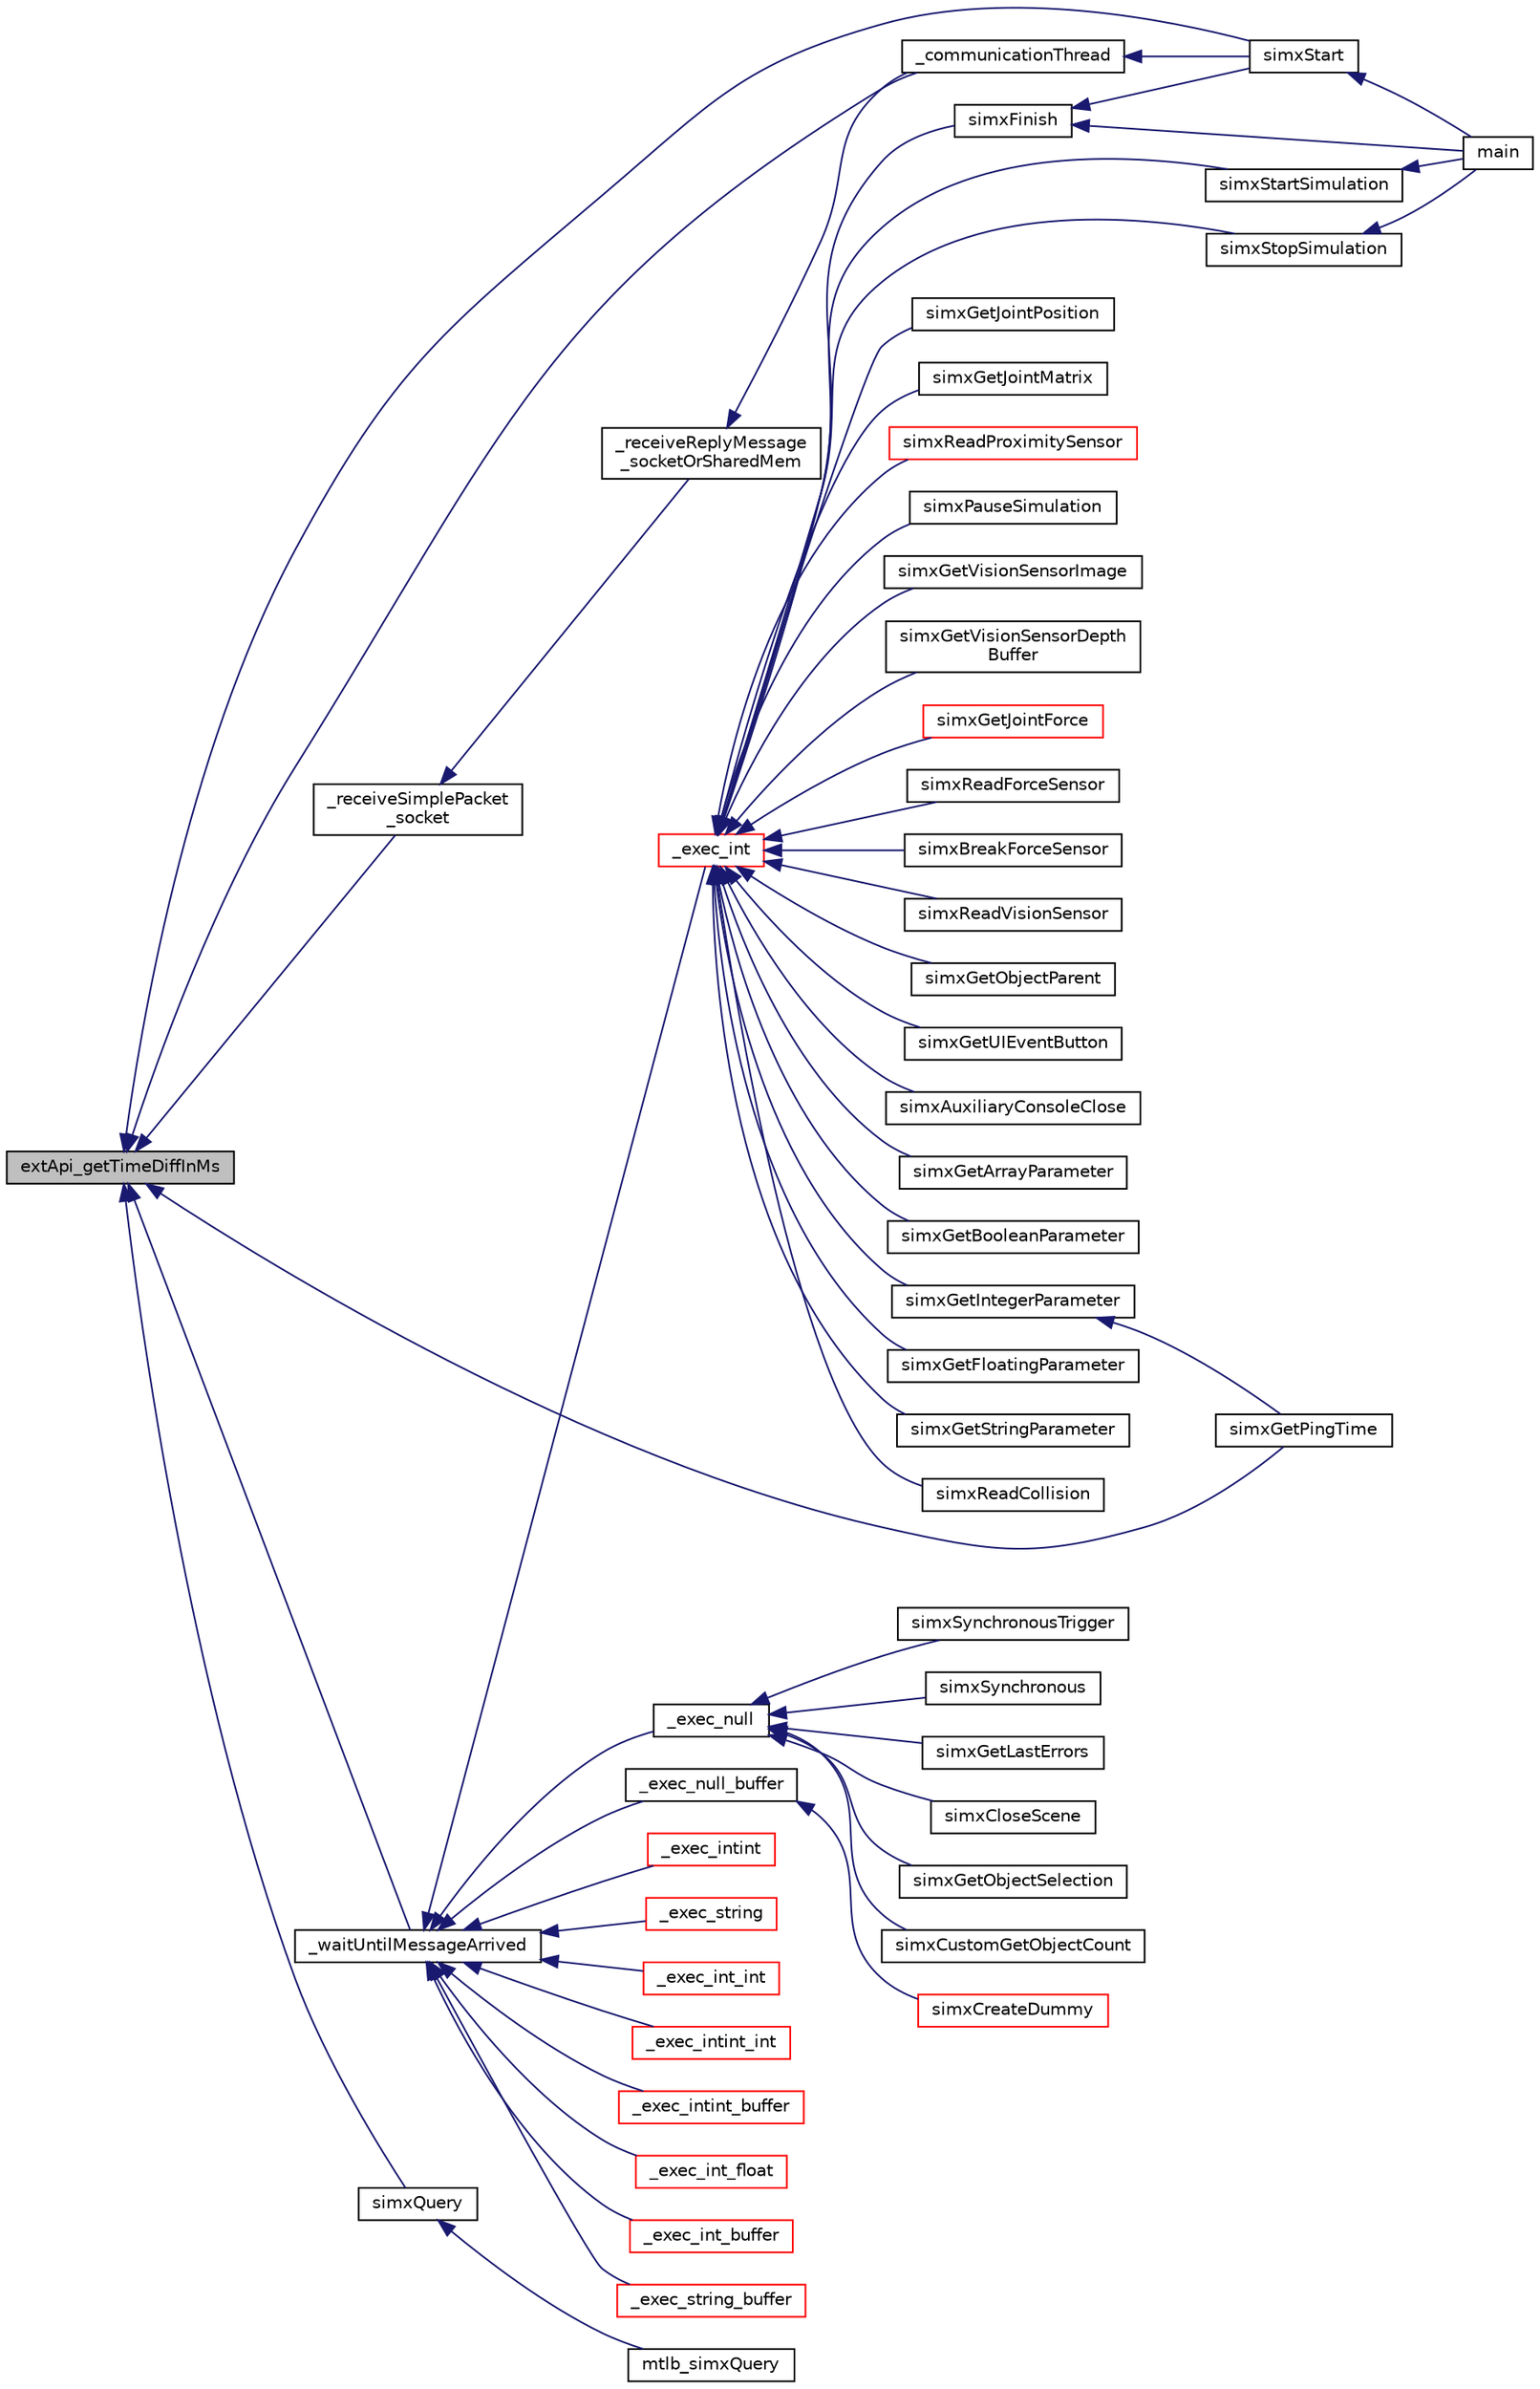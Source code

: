 digraph "extApi_getTimeDiffInMs"
{
  edge [fontname="Helvetica",fontsize="10",labelfontname="Helvetica",labelfontsize="10"];
  node [fontname="Helvetica",fontsize="10",shape=record];
  rankdir="LR";
  Node1 [label="extApi_getTimeDiffInMs",height=0.2,width=0.4,color="black", fillcolor="grey75", style="filled" fontcolor="black"];
  Node1 -> Node2 [dir="back",color="midnightblue",fontsize="10",style="solid"];
  Node2 [label="simxStart",height=0.2,width=0.4,color="black", fillcolor="white", style="filled",URL="$ext_api_8h.html#af8e78f3b4698eb09fe31f59c46a4848f"];
  Node2 -> Node3 [dir="back",color="midnightblue",fontsize="10",style="solid"];
  Node3 [label="main",height=0.2,width=0.4,color="black", fillcolor="white", style="filled",URL="$brazo_8cpp.html#a0ddf1224851353fc92bfbff6f499fa97"];
  Node1 -> Node4 [dir="back",color="midnightblue",fontsize="10",style="solid"];
  Node4 [label="_waitUntilMessageArrived",height=0.2,width=0.4,color="black", fillcolor="white", style="filled",URL="$ext_api_8c.html#a093b1d162341967b50d615045c748958"];
  Node4 -> Node5 [dir="back",color="midnightblue",fontsize="10",style="solid"];
  Node5 [label="_exec_null",height=0.2,width=0.4,color="black", fillcolor="white", style="filled",URL="$ext_api_8c.html#aa4d6e3e9f9ac23ef988b261edd0f1e7f"];
  Node5 -> Node6 [dir="back",color="midnightblue",fontsize="10",style="solid"];
  Node6 [label="simxSynchronousTrigger",height=0.2,width=0.4,color="black", fillcolor="white", style="filled",URL="$ext_api_8h.html#af09861c15a7b5017d37807def9529f12"];
  Node5 -> Node7 [dir="back",color="midnightblue",fontsize="10",style="solid"];
  Node7 [label="simxSynchronous",height=0.2,width=0.4,color="black", fillcolor="white", style="filled",URL="$ext_api_8h.html#a0a80c37ef777948657a62b728d9431df"];
  Node5 -> Node8 [dir="back",color="midnightblue",fontsize="10",style="solid"];
  Node8 [label="simxGetLastErrors",height=0.2,width=0.4,color="black", fillcolor="white", style="filled",URL="$ext_api_8h.html#a265b9b6d5f02dc1ef8d3f456de6ba14f"];
  Node5 -> Node9 [dir="back",color="midnightblue",fontsize="10",style="solid"];
  Node9 [label="simxCloseScene",height=0.2,width=0.4,color="black", fillcolor="white", style="filled",URL="$ext_api_8h.html#a5be48e4f55358dc8d590b4a5dbc5d40a"];
  Node5 -> Node10 [dir="back",color="midnightblue",fontsize="10",style="solid"];
  Node10 [label="simxGetObjectSelection",height=0.2,width=0.4,color="black", fillcolor="white", style="filled",URL="$ext_api_8h.html#a54a1782a88e76582bea326066d52ee36"];
  Node5 -> Node11 [dir="back",color="midnightblue",fontsize="10",style="solid"];
  Node11 [label="simxCustomGetObjectCount",height=0.2,width=0.4,color="black", fillcolor="white", style="filled",URL="$ext_api_custom_8h.html#a6b8e3e5248f60b265adfbaf84df5e314"];
  Node4 -> Node12 [dir="back",color="midnightblue",fontsize="10",style="solid"];
  Node12 [label="_exec_null_buffer",height=0.2,width=0.4,color="black", fillcolor="white", style="filled",URL="$ext_api_8c.html#a6e5bbe1e829dc2e96f74de0273e580fd"];
  Node12 -> Node13 [dir="back",color="midnightblue",fontsize="10",style="solid"];
  Node13 [label="simxCreateDummy",height=0.2,width=0.4,color="red", fillcolor="white", style="filled",URL="$ext_api_8h.html#a82649f82fdb3aeab83e5de1be27975a2"];
  Node4 -> Node14 [dir="back",color="midnightblue",fontsize="10",style="solid"];
  Node14 [label="_exec_int",height=0.2,width=0.4,color="red", fillcolor="white", style="filled",URL="$ext_api_8c.html#a3f9fac4b9f89024076034ffa70db1116"];
  Node14 -> Node15 [dir="back",color="midnightblue",fontsize="10",style="solid"];
  Node15 [label="simxFinish",height=0.2,width=0.4,color="black", fillcolor="white", style="filled",URL="$ext_api_8h.html#a1ef5e6857ae562f0e910d471ea683202"];
  Node15 -> Node3 [dir="back",color="midnightblue",fontsize="10",style="solid"];
  Node15 -> Node2 [dir="back",color="midnightblue",fontsize="10",style="solid"];
  Node14 -> Node16 [dir="back",color="midnightblue",fontsize="10",style="solid"];
  Node16 [label="simxGetJointPosition",height=0.2,width=0.4,color="black", fillcolor="white", style="filled",URL="$ext_api_8h.html#a3f77419c65e658adf82752d4f51532df"];
  Node14 -> Node17 [dir="back",color="midnightblue",fontsize="10",style="solid"];
  Node17 [label="simxGetJointMatrix",height=0.2,width=0.4,color="black", fillcolor="white", style="filled",URL="$ext_api_8h.html#a551f5c252fd6bece0b31a961346c5e86"];
  Node14 -> Node18 [dir="back",color="midnightblue",fontsize="10",style="solid"];
  Node18 [label="simxReadProximitySensor",height=0.2,width=0.4,color="red", fillcolor="white", style="filled",URL="$ext_api_8h.html#a9b28fe7f6137f494fe70c99b9a921293"];
  Node14 -> Node19 [dir="back",color="midnightblue",fontsize="10",style="solid"];
  Node19 [label="simxStartSimulation",height=0.2,width=0.4,color="black", fillcolor="white", style="filled",URL="$ext_api_8h.html#a0a5aaad500ed97992f72d6b6b18b90ed"];
  Node19 -> Node3 [dir="back",color="midnightblue",fontsize="10",style="solid"];
  Node14 -> Node20 [dir="back",color="midnightblue",fontsize="10",style="solid"];
  Node20 [label="simxPauseSimulation",height=0.2,width=0.4,color="black", fillcolor="white", style="filled",URL="$ext_api_8h.html#aa26c076bd8b7220e5986f40567b0a243"];
  Node14 -> Node21 [dir="back",color="midnightblue",fontsize="10",style="solid"];
  Node21 [label="simxStopSimulation",height=0.2,width=0.4,color="black", fillcolor="white", style="filled",URL="$ext_api_8h.html#aba781c23bfffe69b4e130e9be69239b8"];
  Node21 -> Node3 [dir="back",color="midnightblue",fontsize="10",style="solid"];
  Node14 -> Node22 [dir="back",color="midnightblue",fontsize="10",style="solid"];
  Node22 [label="simxGetVisionSensorImage",height=0.2,width=0.4,color="black", fillcolor="white", style="filled",URL="$ext_api_8h.html#a33cfd89cf377ea515f697732b535e143"];
  Node14 -> Node23 [dir="back",color="midnightblue",fontsize="10",style="solid"];
  Node23 [label="simxGetVisionSensorDepth\lBuffer",height=0.2,width=0.4,color="black", fillcolor="white", style="filled",URL="$ext_api_8h.html#a7c25ae520b92031fa3fbcc20092f7685"];
  Node14 -> Node24 [dir="back",color="midnightblue",fontsize="10",style="solid"];
  Node24 [label="simxGetJointForce",height=0.2,width=0.4,color="red", fillcolor="white", style="filled",URL="$ext_api_8h.html#a3bbd74b44a592d70fc94822e74017f4c"];
  Node14 -> Node25 [dir="back",color="midnightblue",fontsize="10",style="solid"];
  Node25 [label="simxReadForceSensor",height=0.2,width=0.4,color="black", fillcolor="white", style="filled",URL="$ext_api_8h.html#ace3ba1e1784863e91b612eedc8f68c6a"];
  Node14 -> Node26 [dir="back",color="midnightblue",fontsize="10",style="solid"];
  Node26 [label="simxBreakForceSensor",height=0.2,width=0.4,color="black", fillcolor="white", style="filled",URL="$ext_api_8h.html#ac0b1a57075a8031b5b460ba8e50affff"];
  Node14 -> Node27 [dir="back",color="midnightblue",fontsize="10",style="solid"];
  Node27 [label="simxReadVisionSensor",height=0.2,width=0.4,color="black", fillcolor="white", style="filled",URL="$ext_api_8h.html#a89f81d7d0d27a9c502458e4b310b414b"];
  Node14 -> Node28 [dir="back",color="midnightblue",fontsize="10",style="solid"];
  Node28 [label="simxGetObjectParent",height=0.2,width=0.4,color="black", fillcolor="white", style="filled",URL="$ext_api_8h.html#abd1a9c53eced33331711762ff304fd58"];
  Node14 -> Node29 [dir="back",color="midnightblue",fontsize="10",style="solid"];
  Node29 [label="simxGetUIEventButton",height=0.2,width=0.4,color="black", fillcolor="white", style="filled",URL="$ext_api_8h.html#ad77400e7086119a6c2fa82227dd4d73a"];
  Node14 -> Node30 [dir="back",color="midnightblue",fontsize="10",style="solid"];
  Node30 [label="simxAuxiliaryConsoleClose",height=0.2,width=0.4,color="black", fillcolor="white", style="filled",URL="$ext_api_8h.html#aeecb5e8eecc5515d62c58ede99949db1"];
  Node14 -> Node31 [dir="back",color="midnightblue",fontsize="10",style="solid"];
  Node31 [label="simxGetArrayParameter",height=0.2,width=0.4,color="black", fillcolor="white", style="filled",URL="$ext_api_8h.html#a25383da895441191ebb6395799d0c940"];
  Node14 -> Node32 [dir="back",color="midnightblue",fontsize="10",style="solid"];
  Node32 [label="simxGetBooleanParameter",height=0.2,width=0.4,color="black", fillcolor="white", style="filled",URL="$ext_api_8h.html#aa0bca449fec3a0a926c03483ee515009"];
  Node14 -> Node33 [dir="back",color="midnightblue",fontsize="10",style="solid"];
  Node33 [label="simxGetIntegerParameter",height=0.2,width=0.4,color="black", fillcolor="white", style="filled",URL="$ext_api_8h.html#ad09000e94182744bce4c408dc00b2775"];
  Node33 -> Node34 [dir="back",color="midnightblue",fontsize="10",style="solid"];
  Node34 [label="simxGetPingTime",height=0.2,width=0.4,color="black", fillcolor="white", style="filled",URL="$ext_api_8h.html#adc22701c2f99f0106edeec758665a8a7"];
  Node14 -> Node35 [dir="back",color="midnightblue",fontsize="10",style="solid"];
  Node35 [label="simxGetFloatingParameter",height=0.2,width=0.4,color="black", fillcolor="white", style="filled",URL="$ext_api_8h.html#a2b0c867e34e487f208d24d8b034e29e9"];
  Node14 -> Node36 [dir="back",color="midnightblue",fontsize="10",style="solid"];
  Node36 [label="simxGetStringParameter",height=0.2,width=0.4,color="black", fillcolor="white", style="filled",URL="$ext_api_8h.html#a675f71f1e8a8216aa9eb62459cd79eea"];
  Node14 -> Node37 [dir="back",color="midnightblue",fontsize="10",style="solid"];
  Node37 [label="simxReadCollision",height=0.2,width=0.4,color="black", fillcolor="white", style="filled",URL="$ext_api_8h.html#a7a043b50b10c706144f5feca70ee0ff3"];
  Node4 -> Node38 [dir="back",color="midnightblue",fontsize="10",style="solid"];
  Node38 [label="_exec_intint",height=0.2,width=0.4,color="red", fillcolor="white", style="filled",URL="$ext_api_8c.html#a08086a57ef343cf270d0ce254755f9b1"];
  Node4 -> Node39 [dir="back",color="midnightblue",fontsize="10",style="solid"];
  Node39 [label="_exec_string",height=0.2,width=0.4,color="red", fillcolor="white", style="filled",URL="$ext_api_8c.html#a8ed61bf56ec0a97663d58839033c3b8d"];
  Node4 -> Node40 [dir="back",color="midnightblue",fontsize="10",style="solid"];
  Node40 [label="_exec_int_int",height=0.2,width=0.4,color="red", fillcolor="white", style="filled",URL="$ext_api_8c.html#ac38cf11e1170dd061d6755bd73012edf"];
  Node4 -> Node41 [dir="back",color="midnightblue",fontsize="10",style="solid"];
  Node41 [label="_exec_intint_int",height=0.2,width=0.4,color="red", fillcolor="white", style="filled",URL="$ext_api_8c.html#a6c24b4d2c4ef060907e00d52fb7eba93"];
  Node4 -> Node42 [dir="back",color="midnightblue",fontsize="10",style="solid"];
  Node42 [label="_exec_intint_buffer",height=0.2,width=0.4,color="red", fillcolor="white", style="filled",URL="$ext_api_8c.html#a913a1086f779eb53fe8c012cc6aad3df"];
  Node4 -> Node43 [dir="back",color="midnightblue",fontsize="10",style="solid"];
  Node43 [label="_exec_int_float",height=0.2,width=0.4,color="red", fillcolor="white", style="filled",URL="$ext_api_8c.html#a4d1f15efbb05ebc04a8431b0f47dfe97"];
  Node4 -> Node44 [dir="back",color="midnightblue",fontsize="10",style="solid"];
  Node44 [label="_exec_int_buffer",height=0.2,width=0.4,color="red", fillcolor="white", style="filled",URL="$ext_api_8c.html#aa45d3ce06ddc5671219e14edde3e8c1a"];
  Node4 -> Node45 [dir="back",color="midnightblue",fontsize="10",style="solid"];
  Node45 [label="_exec_string_buffer",height=0.2,width=0.4,color="red", fillcolor="white", style="filled",URL="$ext_api_8c.html#adb74c31832d3e7bb70c0df25a2f724f5"];
  Node1 -> Node46 [dir="back",color="midnightblue",fontsize="10",style="solid"];
  Node46 [label="_receiveSimplePacket\l_socket",height=0.2,width=0.4,color="black", fillcolor="white", style="filled",URL="$ext_api_8c.html#aa800d1c3a34d0d94705026fb66744179"];
  Node46 -> Node47 [dir="back",color="midnightblue",fontsize="10",style="solid"];
  Node47 [label="_receiveReplyMessage\l_socketOrSharedMem",height=0.2,width=0.4,color="black", fillcolor="white", style="filled",URL="$ext_api_8c.html#a84b291b12797333ed50550ed20c699f8"];
  Node47 -> Node48 [dir="back",color="midnightblue",fontsize="10",style="solid"];
  Node48 [label="_communicationThread",height=0.2,width=0.4,color="black", fillcolor="white", style="filled",URL="$ext_api_8c.html#a59c9b2c70208a3484ea718c8a57773af"];
  Node48 -> Node2 [dir="back",color="midnightblue",fontsize="10",style="solid"];
  Node1 -> Node48 [dir="back",color="midnightblue",fontsize="10",style="solid"];
  Node1 -> Node34 [dir="back",color="midnightblue",fontsize="10",style="solid"];
  Node1 -> Node49 [dir="back",color="midnightblue",fontsize="10",style="solid"];
  Node49 [label="simxQuery",height=0.2,width=0.4,color="black", fillcolor="white", style="filled",URL="$ext_api_8h.html#a433f3a57228fb5b0416746febcbceca0"];
  Node49 -> Node50 [dir="back",color="midnightblue",fontsize="10",style="solid"];
  Node50 [label="mtlb_simxQuery",height=0.2,width=0.4,color="black", fillcolor="white", style="filled",URL="$ext_api_8h.html#accaba236d303073e172c5f2d41e66f4e"];
}
